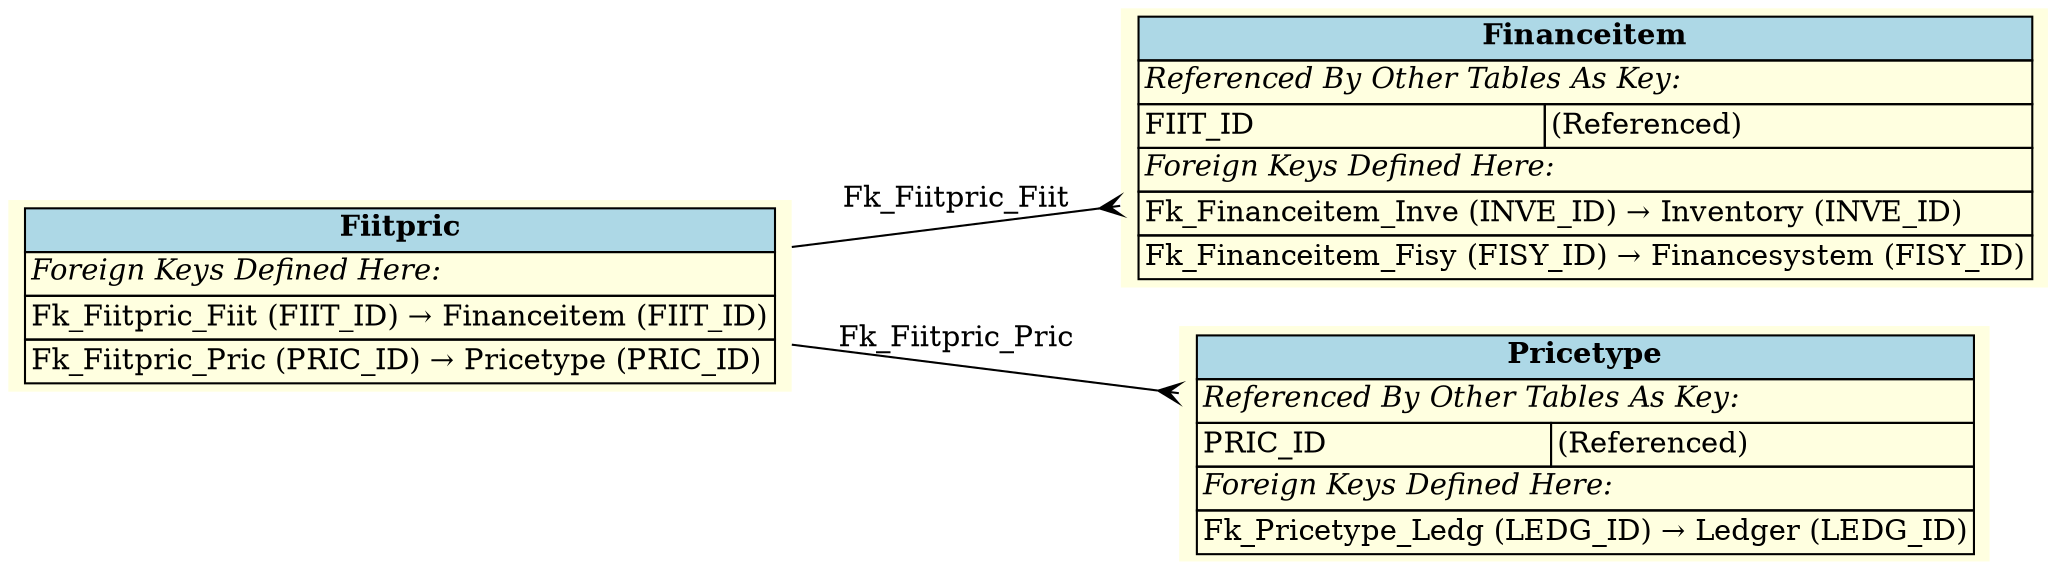 digraph ERD {
  rankdir=LR;
  node [shape=plaintext, style=filled, fillcolor=lightyellow];
  edge [arrowhead=crow, arrowtail=none, dir=both, labelfontsize=10];

  "Fiitpric" [
    label=<
    <TABLE BORDER="0" CELLBORDER="1" CELLSPACING="0" BGCOLOR="lightyellow">
      <TR><TD COLSPAN="2" BGCOLOR="lightblue"><B>Fiitpric</B></TD></TR>
      <TR><TD COLSPAN="2" ALIGN="LEFT"><I>Foreign Keys Defined Here:</I></TD></TR>
      <TR><TD ALIGN="LEFT" COLSPAN="2">Fk_Fiitpric_Fiit (FIIT_ID) &rarr; Financeitem (FIIT_ID)</TD></TR>
      <TR><TD ALIGN="LEFT" COLSPAN="2">Fk_Fiitpric_Pric (PRIC_ID) &rarr; Pricetype (PRIC_ID)</TD></TR>
    </TABLE>
    >
  ];

  "Financeitem" [
    label=<
    <TABLE BORDER="0" CELLBORDER="1" CELLSPACING="0" BGCOLOR="lightyellow">
      <TR><TD COLSPAN="2" BGCOLOR="lightblue"><B>Financeitem</B></TD></TR>
      <TR><TD COLSPAN="2" ALIGN="LEFT"><I>Referenced By Other Tables As Key:</I></TD></TR>
      <TR><TD ALIGN="LEFT">FIIT_ID</TD><TD ALIGN="LEFT">(Referenced)</TD></TR>
      <TR><TD COLSPAN="2" ALIGN="LEFT"><I>Foreign Keys Defined Here:</I></TD></TR>
      <TR><TD ALIGN="LEFT" COLSPAN="2">Fk_Financeitem_Inve (INVE_ID) &rarr; Inventory (INVE_ID)</TD></TR>
      <TR><TD ALIGN="LEFT" COLSPAN="2">Fk_Financeitem_Fisy (FISY_ID) &rarr; Financesystem (FISY_ID)</TD></TR>
    </TABLE>
    >
  ];

  "Pricetype" [
    label=<
    <TABLE BORDER="0" CELLBORDER="1" CELLSPACING="0" BGCOLOR="lightyellow">
      <TR><TD COLSPAN="2" BGCOLOR="lightblue"><B>Pricetype</B></TD></TR>
      <TR><TD COLSPAN="2" ALIGN="LEFT"><I>Referenced By Other Tables As Key:</I></TD></TR>
      <TR><TD ALIGN="LEFT">PRIC_ID</TD><TD ALIGN="LEFT">(Referenced)</TD></TR>
      <TR><TD COLSPAN="2" ALIGN="LEFT"><I>Foreign Keys Defined Here:</I></TD></TR>
      <TR><TD ALIGN="LEFT" COLSPAN="2">Fk_Pricetype_Ledg (LEDG_ID) &rarr; Ledger (LEDG_ID)</TD></TR>
    </TABLE>
    >
  ];

  "Fiitpric" -> "Financeitem" [label=" Fk_Fiitpric_Fiit "];
  "Fiitpric" -> "Pricetype" [label=" Fk_Fiitpric_Pric "];
}
